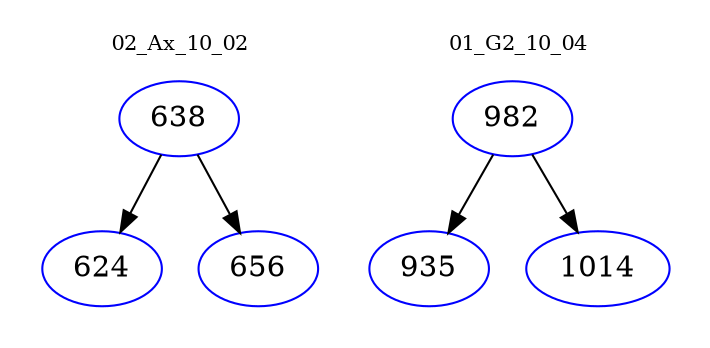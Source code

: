 digraph{
subgraph cluster_0 {
color = white
label = "02_Ax_10_02";
fontsize=10;
T0_638 [label="638", color="blue"]
T0_638 -> T0_624 [color="black"]
T0_624 [label="624", color="blue"]
T0_638 -> T0_656 [color="black"]
T0_656 [label="656", color="blue"]
}
subgraph cluster_1 {
color = white
label = "01_G2_10_04";
fontsize=10;
T1_982 [label="982", color="blue"]
T1_982 -> T1_935 [color="black"]
T1_935 [label="935", color="blue"]
T1_982 -> T1_1014 [color="black"]
T1_1014 [label="1014", color="blue"]
}
}
